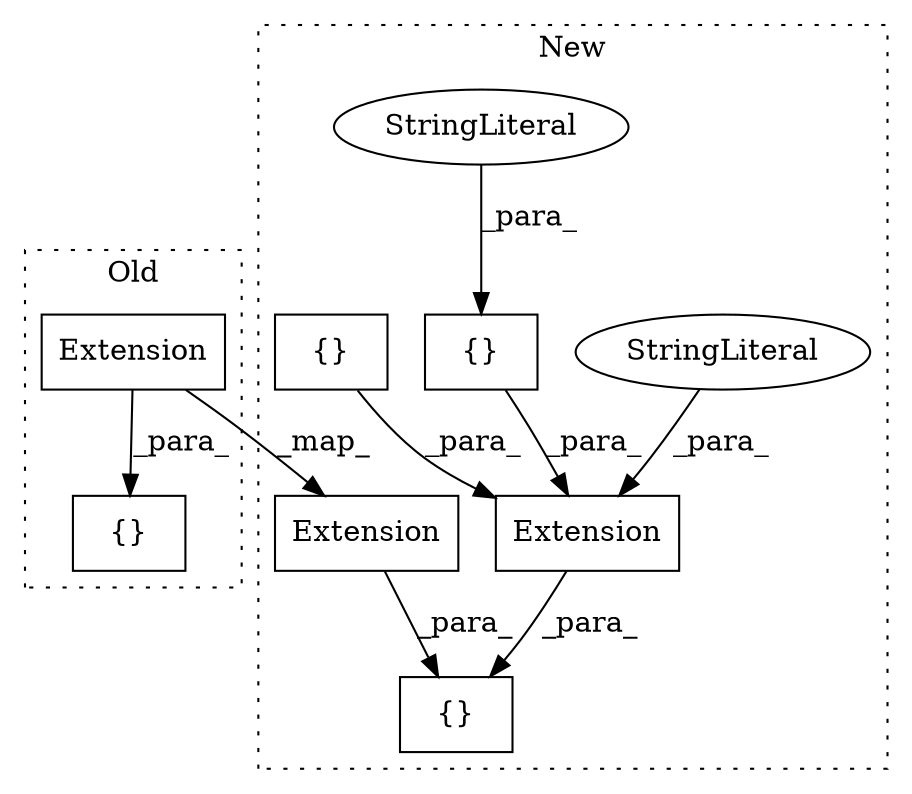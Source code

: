 digraph G {
subgraph cluster0 {
1 [label="{}" a="4" s="868,998" l="1,1" shape="box"];
8 [label="Extension" a="32" s="869,997" l="10,1" shape="box"];
label = "Old";
style="dotted";
}
subgraph cluster1 {
2 [label="Extension" a="32" s="1097,1292" l="10,1" shape="box"];
3 [label="{}" a="4" s="1143,1171" l="1,1" shape="box"];
4 [label="StringLiteral" a="45" s="1107" l="23" shape="ellipse"];
5 [label="{}" a="4" s="911,1293" l="1,1" shape="box"];
6 [label="StringLiteral" a="45" s="1144" l="27" shape="ellipse"];
7 [label="{}" a="4" s="1235,1266" l="1,1" shape="box"];
9 [label="Extension" a="32" s="912,1095" l="10,1" shape="box"];
label = "New";
style="dotted";
}
2 -> 5 [label="_para_"];
3 -> 2 [label="_para_"];
4 -> 2 [label="_para_"];
6 -> 3 [label="_para_"];
7 -> 2 [label="_para_"];
8 -> 1 [label="_para_"];
8 -> 9 [label="_map_"];
9 -> 5 [label="_para_"];
}